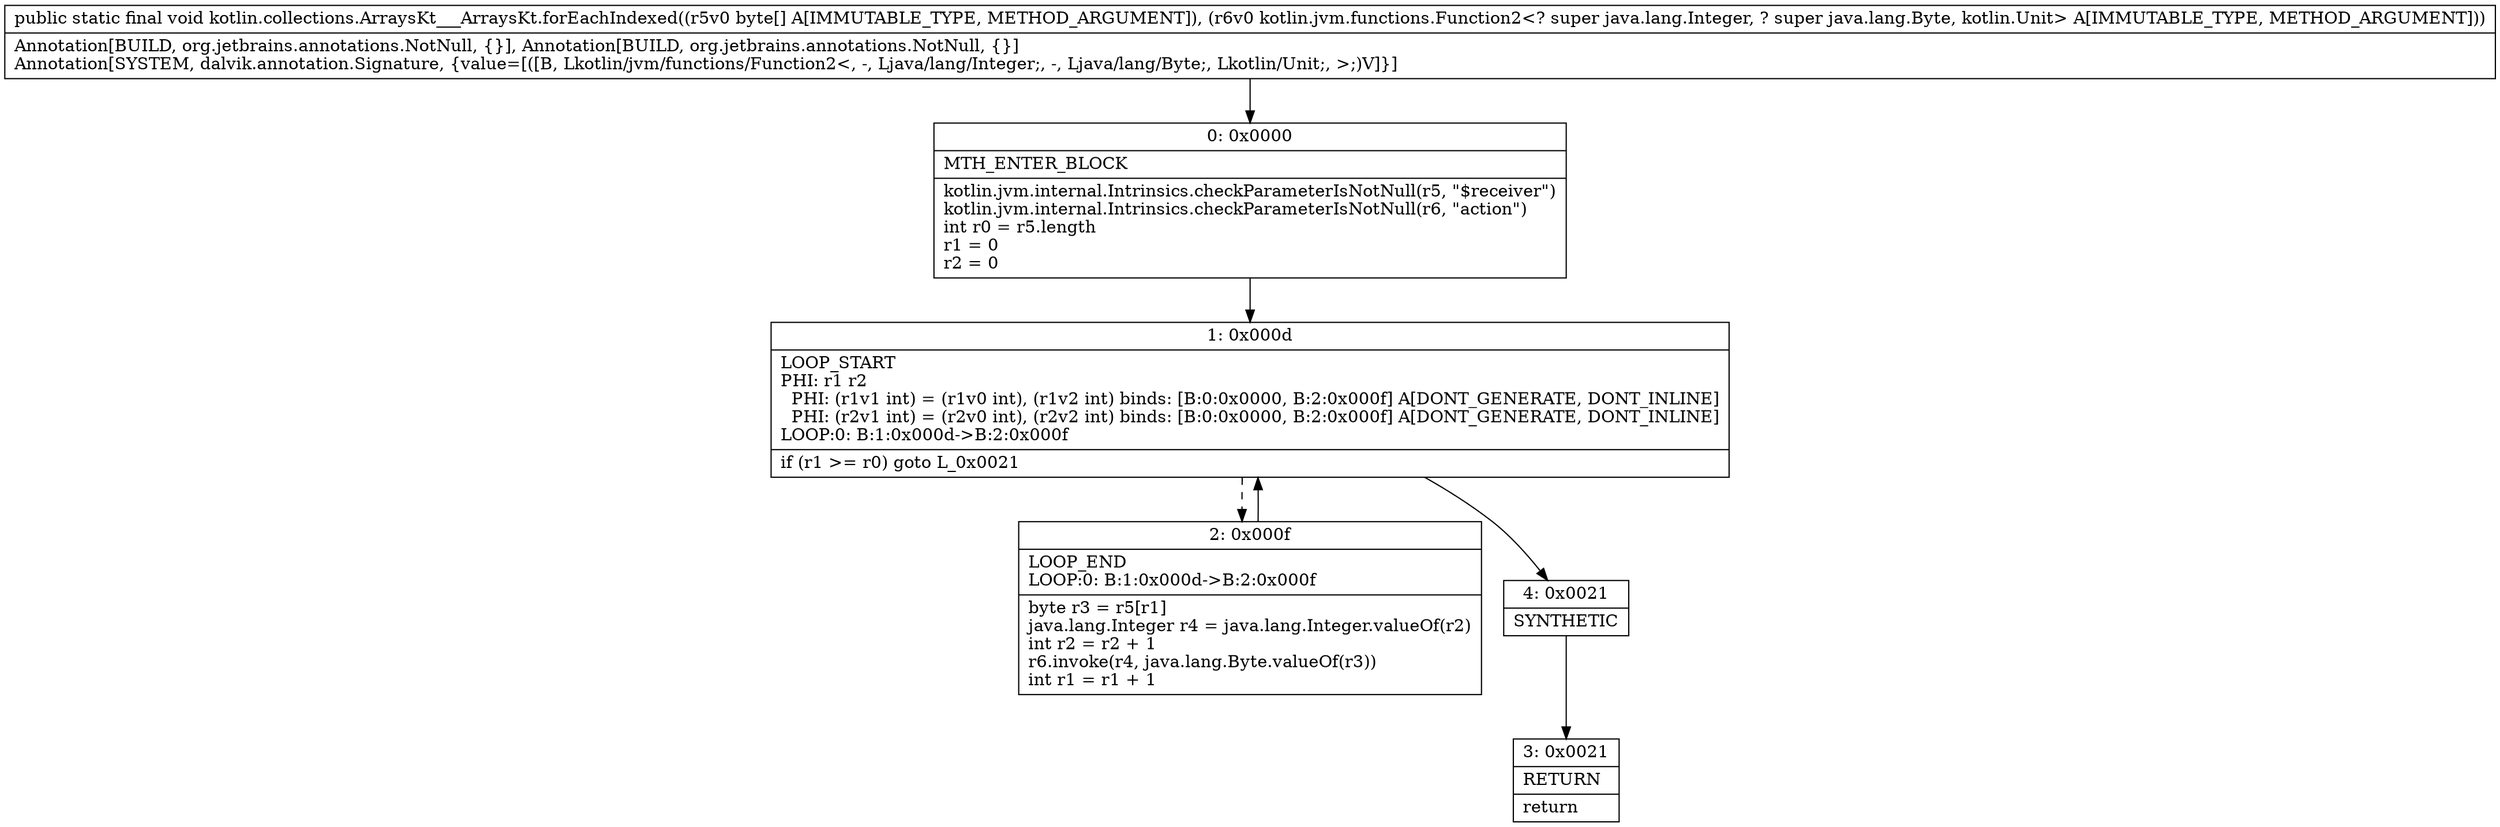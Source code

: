 digraph "CFG forkotlin.collections.ArraysKt___ArraysKt.forEachIndexed([BLkotlin\/jvm\/functions\/Function2;)V" {
Node_0 [shape=record,label="{0\:\ 0x0000|MTH_ENTER_BLOCK\l|kotlin.jvm.internal.Intrinsics.checkParameterIsNotNull(r5, \"$receiver\")\lkotlin.jvm.internal.Intrinsics.checkParameterIsNotNull(r6, \"action\")\lint r0 = r5.length\lr1 = 0\lr2 = 0\l}"];
Node_1 [shape=record,label="{1\:\ 0x000d|LOOP_START\lPHI: r1 r2 \l  PHI: (r1v1 int) = (r1v0 int), (r1v2 int) binds: [B:0:0x0000, B:2:0x000f] A[DONT_GENERATE, DONT_INLINE]\l  PHI: (r2v1 int) = (r2v0 int), (r2v2 int) binds: [B:0:0x0000, B:2:0x000f] A[DONT_GENERATE, DONT_INLINE]\lLOOP:0: B:1:0x000d\-\>B:2:0x000f\l|if (r1 \>= r0) goto L_0x0021\l}"];
Node_2 [shape=record,label="{2\:\ 0x000f|LOOP_END\lLOOP:0: B:1:0x000d\-\>B:2:0x000f\l|byte r3 = r5[r1]\ljava.lang.Integer r4 = java.lang.Integer.valueOf(r2)\lint r2 = r2 + 1\lr6.invoke(r4, java.lang.Byte.valueOf(r3))\lint r1 = r1 + 1\l}"];
Node_3 [shape=record,label="{3\:\ 0x0021|RETURN\l|return\l}"];
Node_4 [shape=record,label="{4\:\ 0x0021|SYNTHETIC\l}"];
MethodNode[shape=record,label="{public static final void kotlin.collections.ArraysKt___ArraysKt.forEachIndexed((r5v0 byte[] A[IMMUTABLE_TYPE, METHOD_ARGUMENT]), (r6v0 kotlin.jvm.functions.Function2\<? super java.lang.Integer, ? super java.lang.Byte, kotlin.Unit\> A[IMMUTABLE_TYPE, METHOD_ARGUMENT]))  | Annotation[BUILD, org.jetbrains.annotations.NotNull, \{\}], Annotation[BUILD, org.jetbrains.annotations.NotNull, \{\}]\lAnnotation[SYSTEM, dalvik.annotation.Signature, \{value=[([B, Lkotlin\/jvm\/functions\/Function2\<, \-, Ljava\/lang\/Integer;, \-, Ljava\/lang\/Byte;, Lkotlin\/Unit;, \>;)V]\}]\l}"];
MethodNode -> Node_0;
Node_0 -> Node_1;
Node_1 -> Node_2[style=dashed];
Node_1 -> Node_4;
Node_2 -> Node_1;
Node_4 -> Node_3;
}

